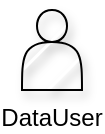 <mxfile version="20.8.20" type="github">
  <diagram name="第 1 页" id="0Bb90YlJC23ZNc2bx1gv">
    <mxGraphModel dx="1434" dy="802" grid="1" gridSize="10" guides="1" tooltips="1" connect="1" arrows="1" fold="1" page="1" pageScale="1" pageWidth="827" pageHeight="1169" math="0" shadow="0">
      <root>
        <mxCell id="0" />
        <mxCell id="1" parent="0" />
        <mxCell id="S3q35cUGkQxc2vFmGl0s-1" value="DataUser" style="shape=actor;whiteSpace=wrap;html=1;comic=0;shadow=1;fillStyle=hatch;movable=1;resizable=1;rotatable=1;deletable=1;editable=1;locked=0;connectable=1;verticalAlign=top;horizontal=1;labelPosition=center;verticalLabelPosition=bottom;align=center;" parent="1" vertex="1">
          <mxGeometry x="130" y="130" width="30" height="40" as="geometry" />
        </mxCell>
      </root>
    </mxGraphModel>
  </diagram>
</mxfile>
